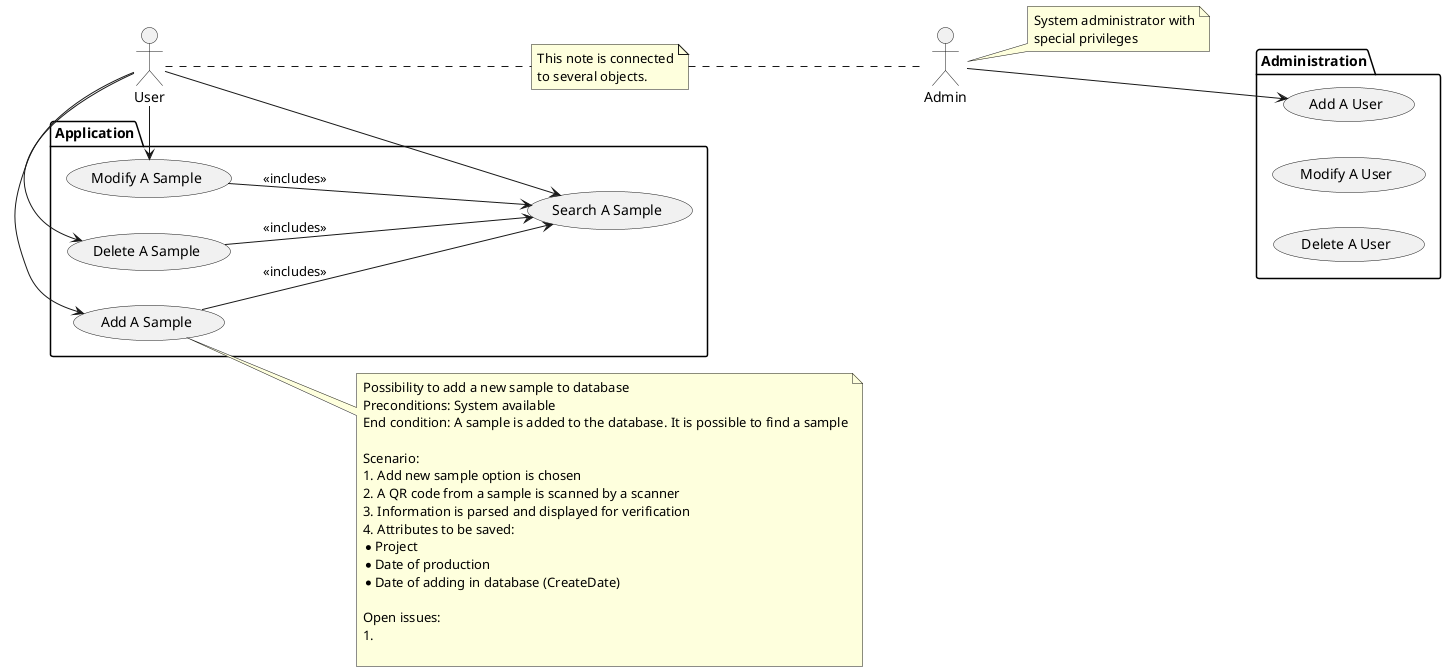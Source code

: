 @startuml
'https://plantuml.com/use-case-diagram

left to right direction

actor Admin
actor User

package Application {
    usecase (Search A Sample) as SS
    usecase (Add A Sample) as AS
    usecase (Modify A Sample) as MS
    usecase (Delete A Sample) as SD

    AS --> SS : <<includes>>
    MS --> SS : <<includes>>
    SD --> SS : <<includes>>
}

package Administration {
    usecase (Add A User) as AU
    usecase (Modify A User) as MU
    usecase (Delete A User) as DU
}

User -> SS
User -> AS
User -> MS
User -> SD



Admin ---> AU


note right of Admin : System administrator with\nspecial privileges

note right of AS
Possibility to add a new sample to database
Preconditions: System available
End condition: A sample is added to the database. It is possible to find a sample

Scenario:
1. Add new sample option is chosen
2. A QR code from a sample is scanned by a scanner
3. Information is parsed and displayed for verification
4. Attributes to be saved:
* Project
* Date of production
* Date of adding in database (CreateDate)

Open issues:
1.

end note

note "This note is connected\nto several objects." as N2
User .. N2
N2 .. Admin
@enduml